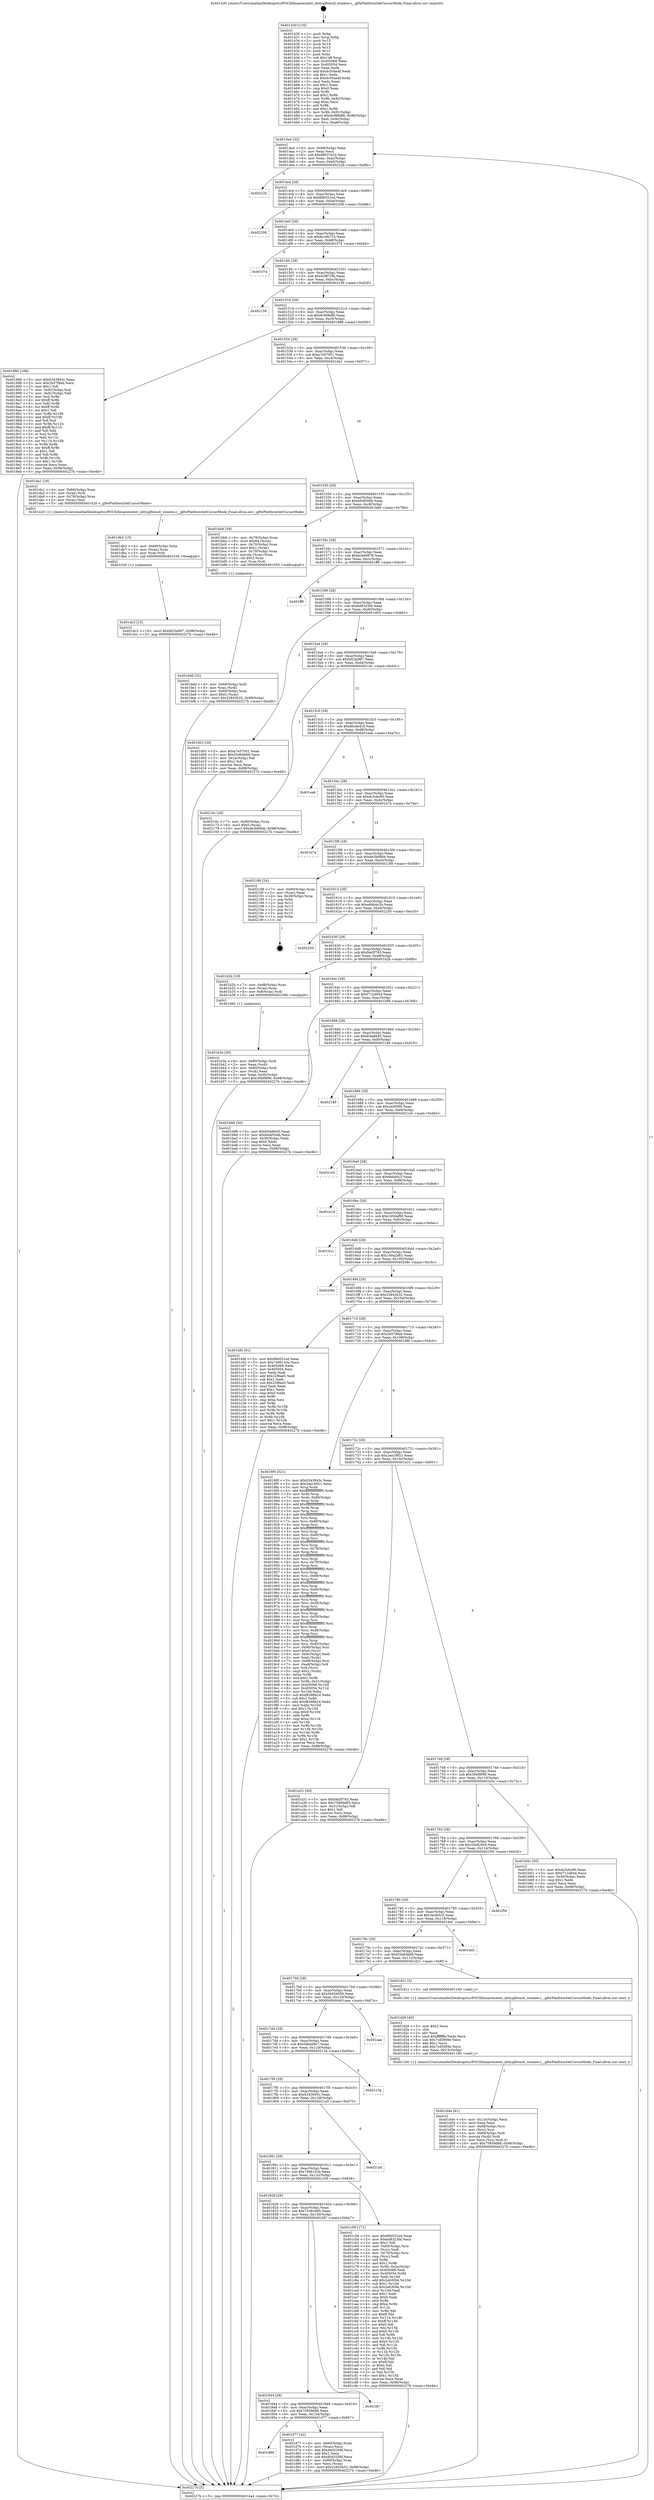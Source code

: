 digraph "0x401430" {
  label = "0x401430 (/mnt/c/Users/mathe/Desktop/tcc/POCII/binaries/extr_kittyglfwnull_window.c__glfwPlatformSetCursorMode_Final-ollvm.out::main(0))"
  labelloc = "t"
  node[shape=record]

  Entry [label="",width=0.3,height=0.3,shape=circle,fillcolor=black,style=filled]
  "0x4014a4" [label="{
     0x4014a4 [32]\l
     | [instrs]\l
     &nbsp;&nbsp;0x4014a4 \<+6\>: mov -0x98(%rbp),%eax\l
     &nbsp;&nbsp;0x4014aa \<+2\>: mov %eax,%ecx\l
     &nbsp;&nbsp;0x4014ac \<+6\>: sub $0x88037e22,%ecx\l
     &nbsp;&nbsp;0x4014b2 \<+6\>: mov %eax,-0xac(%rbp)\l
     &nbsp;&nbsp;0x4014b8 \<+6\>: mov %ecx,-0xb0(%rbp)\l
     &nbsp;&nbsp;0x4014be \<+6\>: je 000000000040222b \<main+0xdfb\>\l
  }"]
  "0x40222b" [label="{
     0x40222b\l
  }", style=dashed]
  "0x4014c4" [label="{
     0x4014c4 [28]\l
     | [instrs]\l
     &nbsp;&nbsp;0x4014c4 \<+5\>: jmp 00000000004014c9 \<main+0x99\>\l
     &nbsp;&nbsp;0x4014c9 \<+6\>: mov -0xac(%rbp),%eax\l
     &nbsp;&nbsp;0x4014cf \<+5\>: sub $0x89b551ed,%eax\l
     &nbsp;&nbsp;0x4014d4 \<+6\>: mov %eax,-0xb4(%rbp)\l
     &nbsp;&nbsp;0x4014da \<+6\>: je 0000000000402206 \<main+0xdd6\>\l
  }"]
  Exit [label="",width=0.3,height=0.3,shape=circle,fillcolor=black,style=filled,peripheries=2]
  "0x402206" [label="{
     0x402206\l
  }", style=dashed]
  "0x4014e0" [label="{
     0x4014e0 [28]\l
     | [instrs]\l
     &nbsp;&nbsp;0x4014e0 \<+5\>: jmp 00000000004014e5 \<main+0xb5\>\l
     &nbsp;&nbsp;0x4014e5 \<+6\>: mov -0xac(%rbp),%eax\l
     &nbsp;&nbsp;0x4014eb \<+5\>: sub $0x8cc9b723,%eax\l
     &nbsp;&nbsp;0x4014f0 \<+6\>: mov %eax,-0xb8(%rbp)\l
     &nbsp;&nbsp;0x4014f6 \<+6\>: je 0000000000401f74 \<main+0xb44\>\l
  }"]
  "0x401dc2" [label="{
     0x401dc2 [15]\l
     | [instrs]\l
     &nbsp;&nbsp;0x401dc2 \<+10\>: movl $0xbf23a997,-0x98(%rbp)\l
     &nbsp;&nbsp;0x401dcc \<+5\>: jmp 000000000040227b \<main+0xe4b\>\l
  }"]
  "0x401f74" [label="{
     0x401f74\l
  }", style=dashed]
  "0x4014fc" [label="{
     0x4014fc [28]\l
     | [instrs]\l
     &nbsp;&nbsp;0x4014fc \<+5\>: jmp 0000000000401501 \<main+0xd1\>\l
     &nbsp;&nbsp;0x401501 \<+6\>: mov -0xac(%rbp),%eax\l
     &nbsp;&nbsp;0x401507 \<+5\>: sub $0x92f872fb,%eax\l
     &nbsp;&nbsp;0x40150c \<+6\>: mov %eax,-0xbc(%rbp)\l
     &nbsp;&nbsp;0x401512 \<+6\>: je 0000000000402158 \<main+0xd28\>\l
  }"]
  "0x401db3" [label="{
     0x401db3 [15]\l
     | [instrs]\l
     &nbsp;&nbsp;0x401db3 \<+4\>: mov -0x68(%rbp),%rax\l
     &nbsp;&nbsp;0x401db7 \<+3\>: mov (%rax),%rax\l
     &nbsp;&nbsp;0x401dba \<+3\>: mov %rax,%rdi\l
     &nbsp;&nbsp;0x401dbd \<+5\>: call 0000000000401030 \<free@plt\>\l
     | [calls]\l
     &nbsp;&nbsp;0x401030 \{1\} (unknown)\l
  }"]
  "0x402158" [label="{
     0x402158\l
  }", style=dashed]
  "0x401518" [label="{
     0x401518 [28]\l
     | [instrs]\l
     &nbsp;&nbsp;0x401518 \<+5\>: jmp 000000000040151d \<main+0xed\>\l
     &nbsp;&nbsp;0x40151d \<+6\>: mov -0xac(%rbp),%eax\l
     &nbsp;&nbsp;0x401523 \<+5\>: sub $0x9c998df6,%eax\l
     &nbsp;&nbsp;0x401528 \<+6\>: mov %eax,-0xc0(%rbp)\l
     &nbsp;&nbsp;0x40152e \<+6\>: je 0000000000401886 \<main+0x456\>\l
  }"]
  "0x401860" [label="{
     0x401860\l
  }", style=dashed]
  "0x401886" [label="{
     0x401886 [106]\l
     | [instrs]\l
     &nbsp;&nbsp;0x401886 \<+5\>: mov $0x6343945c,%eax\l
     &nbsp;&nbsp;0x40188b \<+5\>: mov $0x2b57f8ab,%ecx\l
     &nbsp;&nbsp;0x401890 \<+2\>: mov $0x1,%dl\l
     &nbsp;&nbsp;0x401892 \<+7\>: mov -0x92(%rbp),%sil\l
     &nbsp;&nbsp;0x401899 \<+7\>: mov -0x91(%rbp),%dil\l
     &nbsp;&nbsp;0x4018a0 \<+3\>: mov %sil,%r8b\l
     &nbsp;&nbsp;0x4018a3 \<+4\>: xor $0xff,%r8b\l
     &nbsp;&nbsp;0x4018a7 \<+3\>: mov %dil,%r9b\l
     &nbsp;&nbsp;0x4018aa \<+4\>: xor $0xff,%r9b\l
     &nbsp;&nbsp;0x4018ae \<+3\>: xor $0x1,%dl\l
     &nbsp;&nbsp;0x4018b1 \<+3\>: mov %r8b,%r10b\l
     &nbsp;&nbsp;0x4018b4 \<+4\>: and $0xff,%r10b\l
     &nbsp;&nbsp;0x4018b8 \<+3\>: and %dl,%sil\l
     &nbsp;&nbsp;0x4018bb \<+3\>: mov %r9b,%r11b\l
     &nbsp;&nbsp;0x4018be \<+4\>: and $0xff,%r11b\l
     &nbsp;&nbsp;0x4018c2 \<+3\>: and %dl,%dil\l
     &nbsp;&nbsp;0x4018c5 \<+3\>: or %sil,%r10b\l
     &nbsp;&nbsp;0x4018c8 \<+3\>: or %dil,%r11b\l
     &nbsp;&nbsp;0x4018cb \<+3\>: xor %r11b,%r10b\l
     &nbsp;&nbsp;0x4018ce \<+3\>: or %r9b,%r8b\l
     &nbsp;&nbsp;0x4018d1 \<+4\>: xor $0xff,%r8b\l
     &nbsp;&nbsp;0x4018d5 \<+3\>: or $0x1,%dl\l
     &nbsp;&nbsp;0x4018d8 \<+3\>: and %dl,%r8b\l
     &nbsp;&nbsp;0x4018db \<+3\>: or %r8b,%r10b\l
     &nbsp;&nbsp;0x4018de \<+4\>: test $0x1,%r10b\l
     &nbsp;&nbsp;0x4018e2 \<+3\>: cmovne %ecx,%eax\l
     &nbsp;&nbsp;0x4018e5 \<+6\>: mov %eax,-0x98(%rbp)\l
     &nbsp;&nbsp;0x4018eb \<+5\>: jmp 000000000040227b \<main+0xe4b\>\l
  }"]
  "0x401534" [label="{
     0x401534 [28]\l
     | [instrs]\l
     &nbsp;&nbsp;0x401534 \<+5\>: jmp 0000000000401539 \<main+0x109\>\l
     &nbsp;&nbsp;0x401539 \<+6\>: mov -0xac(%rbp),%eax\l
     &nbsp;&nbsp;0x40153f \<+5\>: sub $0xa7e57051,%eax\l
     &nbsp;&nbsp;0x401544 \<+6\>: mov %eax,-0xc4(%rbp)\l
     &nbsp;&nbsp;0x40154a \<+6\>: je 0000000000401da1 \<main+0x971\>\l
  }"]
  "0x40227b" [label="{
     0x40227b [5]\l
     | [instrs]\l
     &nbsp;&nbsp;0x40227b \<+5\>: jmp 00000000004014a4 \<main+0x74\>\l
  }"]
  "0x401430" [label="{
     0x401430 [116]\l
     | [instrs]\l
     &nbsp;&nbsp;0x401430 \<+1\>: push %rbp\l
     &nbsp;&nbsp;0x401431 \<+3\>: mov %rsp,%rbp\l
     &nbsp;&nbsp;0x401434 \<+2\>: push %r15\l
     &nbsp;&nbsp;0x401436 \<+2\>: push %r14\l
     &nbsp;&nbsp;0x401438 \<+2\>: push %r13\l
     &nbsp;&nbsp;0x40143a \<+2\>: push %r12\l
     &nbsp;&nbsp;0x40143c \<+1\>: push %rbx\l
     &nbsp;&nbsp;0x40143d \<+7\>: sub $0x148,%rsp\l
     &nbsp;&nbsp;0x401444 \<+7\>: mov 0x405068,%eax\l
     &nbsp;&nbsp;0x40144b \<+7\>: mov 0x405054,%ecx\l
     &nbsp;&nbsp;0x401452 \<+2\>: mov %eax,%edx\l
     &nbsp;&nbsp;0x401454 \<+6\>: add $0x4c50ae4f,%edx\l
     &nbsp;&nbsp;0x40145a \<+3\>: sub $0x1,%edx\l
     &nbsp;&nbsp;0x40145d \<+6\>: sub $0x4c50ae4f,%edx\l
     &nbsp;&nbsp;0x401463 \<+3\>: imul %edx,%eax\l
     &nbsp;&nbsp;0x401466 \<+3\>: and $0x1,%eax\l
     &nbsp;&nbsp;0x401469 \<+3\>: cmp $0x0,%eax\l
     &nbsp;&nbsp;0x40146c \<+4\>: sete %r8b\l
     &nbsp;&nbsp;0x401470 \<+4\>: and $0x1,%r8b\l
     &nbsp;&nbsp;0x401474 \<+7\>: mov %r8b,-0x92(%rbp)\l
     &nbsp;&nbsp;0x40147b \<+3\>: cmp $0xa,%ecx\l
     &nbsp;&nbsp;0x40147e \<+4\>: setl %r8b\l
     &nbsp;&nbsp;0x401482 \<+4\>: and $0x1,%r8b\l
     &nbsp;&nbsp;0x401486 \<+7\>: mov %r8b,-0x91(%rbp)\l
     &nbsp;&nbsp;0x40148d \<+10\>: movl $0x9c998df6,-0x98(%rbp)\l
     &nbsp;&nbsp;0x401497 \<+6\>: mov %edi,-0x9c(%rbp)\l
     &nbsp;&nbsp;0x40149d \<+7\>: mov %rsi,-0xa8(%rbp)\l
  }"]
  "0x401d77" [label="{
     0x401d77 [42]\l
     | [instrs]\l
     &nbsp;&nbsp;0x401d77 \<+4\>: mov -0x60(%rbp),%rax\l
     &nbsp;&nbsp;0x401d7b \<+2\>: mov (%rax),%ecx\l
     &nbsp;&nbsp;0x401d7d \<+6\>: add $0xd0d3208f,%ecx\l
     &nbsp;&nbsp;0x401d83 \<+3\>: add $0x1,%ecx\l
     &nbsp;&nbsp;0x401d86 \<+6\>: sub $0xd0d3208f,%ecx\l
     &nbsp;&nbsp;0x401d8c \<+4\>: mov -0x60(%rbp),%rax\l
     &nbsp;&nbsp;0x401d90 \<+2\>: mov %ecx,(%rax)\l
     &nbsp;&nbsp;0x401d92 \<+10\>: movl $0x22843b32,-0x98(%rbp)\l
     &nbsp;&nbsp;0x401d9c \<+5\>: jmp 000000000040227b \<main+0xe4b\>\l
  }"]
  "0x401da1" [label="{
     0x401da1 [18]\l
     | [instrs]\l
     &nbsp;&nbsp;0x401da1 \<+4\>: mov -0x68(%rbp),%rax\l
     &nbsp;&nbsp;0x401da5 \<+3\>: mov (%rax),%rdi\l
     &nbsp;&nbsp;0x401da8 \<+4\>: mov -0x78(%rbp),%rax\l
     &nbsp;&nbsp;0x401dac \<+2\>: mov (%rax),%esi\l
     &nbsp;&nbsp;0x401dae \<+5\>: call 0000000000401420 \<_glfwPlatformSetCursorMode\>\l
     | [calls]\l
     &nbsp;&nbsp;0x401420 \{1\} (/mnt/c/Users/mathe/Desktop/tcc/POCII/binaries/extr_kittyglfwnull_window.c__glfwPlatformSetCursorMode_Final-ollvm.out::_glfwPlatformSetCursorMode)\l
  }"]
  "0x401550" [label="{
     0x401550 [28]\l
     | [instrs]\l
     &nbsp;&nbsp;0x401550 \<+5\>: jmp 0000000000401555 \<main+0x125\>\l
     &nbsp;&nbsp;0x401555 \<+6\>: mov -0xac(%rbp),%eax\l
     &nbsp;&nbsp;0x40155b \<+5\>: sub $0xb64f50db,%eax\l
     &nbsp;&nbsp;0x401560 \<+6\>: mov %eax,-0xc8(%rbp)\l
     &nbsp;&nbsp;0x401566 \<+6\>: je 0000000000401bb6 \<main+0x786\>\l
  }"]
  "0x401844" [label="{
     0x401844 [28]\l
     | [instrs]\l
     &nbsp;&nbsp;0x401844 \<+5\>: jmp 0000000000401849 \<main+0x419\>\l
     &nbsp;&nbsp;0x401849 \<+6\>: mov -0xac(%rbp),%eax\l
     &nbsp;&nbsp;0x40184f \<+5\>: sub $0x75959d88,%eax\l
     &nbsp;&nbsp;0x401854 \<+6\>: mov %eax,-0x134(%rbp)\l
     &nbsp;&nbsp;0x40185a \<+6\>: je 0000000000401d77 \<main+0x947\>\l
  }"]
  "0x401bb6" [label="{
     0x401bb6 [39]\l
     | [instrs]\l
     &nbsp;&nbsp;0x401bb6 \<+4\>: mov -0x78(%rbp),%rax\l
     &nbsp;&nbsp;0x401bba \<+6\>: movl $0x64,(%rax)\l
     &nbsp;&nbsp;0x401bc0 \<+4\>: mov -0x70(%rbp),%rax\l
     &nbsp;&nbsp;0x401bc4 \<+6\>: movl $0x1,(%rax)\l
     &nbsp;&nbsp;0x401bca \<+4\>: mov -0x70(%rbp),%rax\l
     &nbsp;&nbsp;0x401bce \<+3\>: movslq (%rax),%rax\l
     &nbsp;&nbsp;0x401bd1 \<+4\>: shl $0x2,%rax\l
     &nbsp;&nbsp;0x401bd5 \<+3\>: mov %rax,%rdi\l
     &nbsp;&nbsp;0x401bd8 \<+5\>: call 0000000000401050 \<malloc@plt\>\l
     | [calls]\l
     &nbsp;&nbsp;0x401050 \{1\} (unknown)\l
  }"]
  "0x40156c" [label="{
     0x40156c [28]\l
     | [instrs]\l
     &nbsp;&nbsp;0x40156c \<+5\>: jmp 0000000000401571 \<main+0x141\>\l
     &nbsp;&nbsp;0x401571 \<+6\>: mov -0xac(%rbp),%eax\l
     &nbsp;&nbsp;0x401577 \<+5\>: sub $0xbcb89878,%eax\l
     &nbsp;&nbsp;0x40157c \<+6\>: mov %eax,-0xcc(%rbp)\l
     &nbsp;&nbsp;0x401582 \<+6\>: je 0000000000401ff9 \<main+0xbc9\>\l
  }"]
  "0x401fd7" [label="{
     0x401fd7\l
  }", style=dashed]
  "0x401ff9" [label="{
     0x401ff9\l
  }", style=dashed]
  "0x401588" [label="{
     0x401588 [28]\l
     | [instrs]\l
     &nbsp;&nbsp;0x401588 \<+5\>: jmp 000000000040158d \<main+0x15d\>\l
     &nbsp;&nbsp;0x40158d \<+6\>: mov -0xac(%rbp),%eax\l
     &nbsp;&nbsp;0x401593 \<+5\>: sub $0xbd8323fd,%eax\l
     &nbsp;&nbsp;0x401598 \<+6\>: mov %eax,-0xd0(%rbp)\l
     &nbsp;&nbsp;0x40159e \<+6\>: je 0000000000401d03 \<main+0x8d3\>\l
  }"]
  "0x401d4e" [label="{
     0x401d4e [41]\l
     | [instrs]\l
     &nbsp;&nbsp;0x401d4e \<+6\>: mov -0x13c(%rbp),%ecx\l
     &nbsp;&nbsp;0x401d54 \<+3\>: imul %eax,%ecx\l
     &nbsp;&nbsp;0x401d57 \<+4\>: mov -0x68(%rbp),%rsi\l
     &nbsp;&nbsp;0x401d5b \<+3\>: mov (%rsi),%rsi\l
     &nbsp;&nbsp;0x401d5e \<+4\>: mov -0x60(%rbp),%rdi\l
     &nbsp;&nbsp;0x401d62 \<+3\>: movslq (%rdi),%rdi\l
     &nbsp;&nbsp;0x401d65 \<+3\>: mov %ecx,(%rsi,%rdi,4)\l
     &nbsp;&nbsp;0x401d68 \<+10\>: movl $0x75959d88,-0x98(%rbp)\l
     &nbsp;&nbsp;0x401d72 \<+5\>: jmp 000000000040227b \<main+0xe4b\>\l
  }"]
  "0x401d03" [label="{
     0x401d03 [30]\l
     | [instrs]\l
     &nbsp;&nbsp;0x401d03 \<+5\>: mov $0xa7e57051,%eax\l
     &nbsp;&nbsp;0x401d08 \<+5\>: mov $0x55d64b68,%ecx\l
     &nbsp;&nbsp;0x401d0d \<+3\>: mov -0x2a(%rbp),%dl\l
     &nbsp;&nbsp;0x401d10 \<+3\>: test $0x1,%dl\l
     &nbsp;&nbsp;0x401d13 \<+3\>: cmovne %ecx,%eax\l
     &nbsp;&nbsp;0x401d16 \<+6\>: mov %eax,-0x98(%rbp)\l
     &nbsp;&nbsp;0x401d1c \<+5\>: jmp 000000000040227b \<main+0xe4b\>\l
  }"]
  "0x4015a4" [label="{
     0x4015a4 [28]\l
     | [instrs]\l
     &nbsp;&nbsp;0x4015a4 \<+5\>: jmp 00000000004015a9 \<main+0x179\>\l
     &nbsp;&nbsp;0x4015a9 \<+6\>: mov -0xac(%rbp),%eax\l
     &nbsp;&nbsp;0x4015af \<+5\>: sub $0xbf23a997,%eax\l
     &nbsp;&nbsp;0x4015b4 \<+6\>: mov %eax,-0xd4(%rbp)\l
     &nbsp;&nbsp;0x4015ba \<+6\>: je 000000000040216c \<main+0xd3c\>\l
  }"]
  "0x401d26" [label="{
     0x401d26 [40]\l
     | [instrs]\l
     &nbsp;&nbsp;0x401d26 \<+5\>: mov $0x2,%ecx\l
     &nbsp;&nbsp;0x401d2b \<+1\>: cltd\l
     &nbsp;&nbsp;0x401d2c \<+2\>: idiv %ecx\l
     &nbsp;&nbsp;0x401d2e \<+6\>: imul $0xfffffffe,%edx,%ecx\l
     &nbsp;&nbsp;0x401d34 \<+6\>: sub $0x7cd5909e,%ecx\l
     &nbsp;&nbsp;0x401d3a \<+3\>: add $0x1,%ecx\l
     &nbsp;&nbsp;0x401d3d \<+6\>: add $0x7cd5909e,%ecx\l
     &nbsp;&nbsp;0x401d43 \<+6\>: mov %ecx,-0x13c(%rbp)\l
     &nbsp;&nbsp;0x401d49 \<+5\>: call 0000000000401160 \<next_i\>\l
     | [calls]\l
     &nbsp;&nbsp;0x401160 \{1\} (/mnt/c/Users/mathe/Desktop/tcc/POCII/binaries/extr_kittyglfwnull_window.c__glfwPlatformSetCursorMode_Final-ollvm.out::next_i)\l
  }"]
  "0x40216c" [label="{
     0x40216c [28]\l
     | [instrs]\l
     &nbsp;&nbsp;0x40216c \<+7\>: mov -0x90(%rbp),%rax\l
     &nbsp;&nbsp;0x402173 \<+6\>: movl $0x0,(%rax)\l
     &nbsp;&nbsp;0x402179 \<+10\>: movl $0xde3b89bb,-0x98(%rbp)\l
     &nbsp;&nbsp;0x402183 \<+5\>: jmp 000000000040227b \<main+0xe4b\>\l
  }"]
  "0x4015c0" [label="{
     0x4015c0 [28]\l
     | [instrs]\l
     &nbsp;&nbsp;0x4015c0 \<+5\>: jmp 00000000004015c5 \<main+0x195\>\l
     &nbsp;&nbsp;0x4015c5 \<+6\>: mov -0xac(%rbp),%eax\l
     &nbsp;&nbsp;0x4015cb \<+5\>: sub $0xd6cde4c4,%eax\l
     &nbsp;&nbsp;0x4015d0 \<+6\>: mov %eax,-0xd8(%rbp)\l
     &nbsp;&nbsp;0x4015d6 \<+6\>: je 0000000000401eab \<main+0xa7b\>\l
  }"]
  "0x401828" [label="{
     0x401828 [28]\l
     | [instrs]\l
     &nbsp;&nbsp;0x401828 \<+5\>: jmp 000000000040182d \<main+0x3fd\>\l
     &nbsp;&nbsp;0x40182d \<+6\>: mov -0xac(%rbp),%eax\l
     &nbsp;&nbsp;0x401833 \<+5\>: sub $0x75383485,%eax\l
     &nbsp;&nbsp;0x401838 \<+6\>: mov %eax,-0x130(%rbp)\l
     &nbsp;&nbsp;0x40183e \<+6\>: je 0000000000401fd7 \<main+0xba7\>\l
  }"]
  "0x401eab" [label="{
     0x401eab\l
  }", style=dashed]
  "0x4015dc" [label="{
     0x4015dc [28]\l
     | [instrs]\l
     &nbsp;&nbsp;0x4015dc \<+5\>: jmp 00000000004015e1 \<main+0x1b1\>\l
     &nbsp;&nbsp;0x4015e1 \<+6\>: mov -0xac(%rbp),%eax\l
     &nbsp;&nbsp;0x4015e7 \<+5\>: sub $0xdc3cbc90,%eax\l
     &nbsp;&nbsp;0x4015ec \<+6\>: mov %eax,-0xdc(%rbp)\l
     &nbsp;&nbsp;0x4015f2 \<+6\>: je 0000000000401b7a \<main+0x74a\>\l
  }"]
  "0x401c58" [label="{
     0x401c58 [171]\l
     | [instrs]\l
     &nbsp;&nbsp;0x401c58 \<+5\>: mov $0x89b551ed,%eax\l
     &nbsp;&nbsp;0x401c5d \<+5\>: mov $0xbd8323fd,%ecx\l
     &nbsp;&nbsp;0x401c62 \<+2\>: mov $0x1,%dl\l
     &nbsp;&nbsp;0x401c64 \<+4\>: mov -0x60(%rbp),%rsi\l
     &nbsp;&nbsp;0x401c68 \<+2\>: mov (%rsi),%edi\l
     &nbsp;&nbsp;0x401c6a \<+4\>: mov -0x70(%rbp),%rsi\l
     &nbsp;&nbsp;0x401c6e \<+2\>: cmp (%rsi),%edi\l
     &nbsp;&nbsp;0x401c70 \<+4\>: setl %r8b\l
     &nbsp;&nbsp;0x401c74 \<+4\>: and $0x1,%r8b\l
     &nbsp;&nbsp;0x401c78 \<+4\>: mov %r8b,-0x2a(%rbp)\l
     &nbsp;&nbsp;0x401c7c \<+7\>: mov 0x405068,%edi\l
     &nbsp;&nbsp;0x401c83 \<+8\>: mov 0x405054,%r9d\l
     &nbsp;&nbsp;0x401c8b \<+3\>: mov %edi,%r10d\l
     &nbsp;&nbsp;0x401c8e \<+7\>: add $0x2efc95fe,%r10d\l
     &nbsp;&nbsp;0x401c95 \<+4\>: sub $0x1,%r10d\l
     &nbsp;&nbsp;0x401c99 \<+7\>: sub $0x2efc95fe,%r10d\l
     &nbsp;&nbsp;0x401ca0 \<+4\>: imul %r10d,%edi\l
     &nbsp;&nbsp;0x401ca4 \<+3\>: and $0x1,%edi\l
     &nbsp;&nbsp;0x401ca7 \<+3\>: cmp $0x0,%edi\l
     &nbsp;&nbsp;0x401caa \<+4\>: sete %r8b\l
     &nbsp;&nbsp;0x401cae \<+4\>: cmp $0xa,%r9d\l
     &nbsp;&nbsp;0x401cb2 \<+4\>: setl %r11b\l
     &nbsp;&nbsp;0x401cb6 \<+3\>: mov %r8b,%bl\l
     &nbsp;&nbsp;0x401cb9 \<+3\>: xor $0xff,%bl\l
     &nbsp;&nbsp;0x401cbc \<+3\>: mov %r11b,%r14b\l
     &nbsp;&nbsp;0x401cbf \<+4\>: xor $0xff,%r14b\l
     &nbsp;&nbsp;0x401cc3 \<+3\>: xor $0x0,%dl\l
     &nbsp;&nbsp;0x401cc6 \<+3\>: mov %bl,%r15b\l
     &nbsp;&nbsp;0x401cc9 \<+4\>: and $0x0,%r15b\l
     &nbsp;&nbsp;0x401ccd \<+3\>: and %dl,%r8b\l
     &nbsp;&nbsp;0x401cd0 \<+3\>: mov %r14b,%r12b\l
     &nbsp;&nbsp;0x401cd3 \<+4\>: and $0x0,%r12b\l
     &nbsp;&nbsp;0x401cd7 \<+3\>: and %dl,%r11b\l
     &nbsp;&nbsp;0x401cda \<+3\>: or %r8b,%r15b\l
     &nbsp;&nbsp;0x401cdd \<+3\>: or %r11b,%r12b\l
     &nbsp;&nbsp;0x401ce0 \<+3\>: xor %r12b,%r15b\l
     &nbsp;&nbsp;0x401ce3 \<+3\>: or %r14b,%bl\l
     &nbsp;&nbsp;0x401ce6 \<+3\>: xor $0xff,%bl\l
     &nbsp;&nbsp;0x401ce9 \<+3\>: or $0x0,%dl\l
     &nbsp;&nbsp;0x401cec \<+2\>: and %dl,%bl\l
     &nbsp;&nbsp;0x401cee \<+3\>: or %bl,%r15b\l
     &nbsp;&nbsp;0x401cf1 \<+4\>: test $0x1,%r15b\l
     &nbsp;&nbsp;0x401cf5 \<+3\>: cmovne %ecx,%eax\l
     &nbsp;&nbsp;0x401cf8 \<+6\>: mov %eax,-0x98(%rbp)\l
     &nbsp;&nbsp;0x401cfe \<+5\>: jmp 000000000040227b \<main+0xe4b\>\l
  }"]
  "0x401b7a" [label="{
     0x401b7a\l
  }", style=dashed]
  "0x4015f8" [label="{
     0x4015f8 [28]\l
     | [instrs]\l
     &nbsp;&nbsp;0x4015f8 \<+5\>: jmp 00000000004015fd \<main+0x1cd\>\l
     &nbsp;&nbsp;0x4015fd \<+6\>: mov -0xac(%rbp),%eax\l
     &nbsp;&nbsp;0x401603 \<+5\>: sub $0xde3b89bb,%eax\l
     &nbsp;&nbsp;0x401608 \<+6\>: mov %eax,-0xe0(%rbp)\l
     &nbsp;&nbsp;0x40160e \<+6\>: je 0000000000402188 \<main+0xd58\>\l
  }"]
  "0x40180c" [label="{
     0x40180c [28]\l
     | [instrs]\l
     &nbsp;&nbsp;0x40180c \<+5\>: jmp 0000000000401811 \<main+0x3e1\>\l
     &nbsp;&nbsp;0x401811 \<+6\>: mov -0xac(%rbp),%eax\l
     &nbsp;&nbsp;0x401817 \<+5\>: sub $0x7496143e,%eax\l
     &nbsp;&nbsp;0x40181c \<+6\>: mov %eax,-0x12c(%rbp)\l
     &nbsp;&nbsp;0x401822 \<+6\>: je 0000000000401c58 \<main+0x828\>\l
  }"]
  "0x402188" [label="{
     0x402188 [24]\l
     | [instrs]\l
     &nbsp;&nbsp;0x402188 \<+7\>: mov -0x90(%rbp),%rax\l
     &nbsp;&nbsp;0x40218f \<+2\>: mov (%rax),%eax\l
     &nbsp;&nbsp;0x402191 \<+4\>: lea -0x28(%rbp),%rsp\l
     &nbsp;&nbsp;0x402195 \<+1\>: pop %rbx\l
     &nbsp;&nbsp;0x402196 \<+2\>: pop %r12\l
     &nbsp;&nbsp;0x402198 \<+2\>: pop %r13\l
     &nbsp;&nbsp;0x40219a \<+2\>: pop %r14\l
     &nbsp;&nbsp;0x40219c \<+2\>: pop %r15\l
     &nbsp;&nbsp;0x40219e \<+1\>: pop %rbp\l
     &nbsp;&nbsp;0x40219f \<+1\>: ret\l
  }"]
  "0x401614" [label="{
     0x401614 [28]\l
     | [instrs]\l
     &nbsp;&nbsp;0x401614 \<+5\>: jmp 0000000000401619 \<main+0x1e9\>\l
     &nbsp;&nbsp;0x401619 \<+6\>: mov -0xac(%rbp),%eax\l
     &nbsp;&nbsp;0x40161f \<+5\>: sub $0xe84b4c2b,%eax\l
     &nbsp;&nbsp;0x401624 \<+6\>: mov %eax,-0xe4(%rbp)\l
     &nbsp;&nbsp;0x40162a \<+6\>: je 0000000000402250 \<main+0xe20\>\l
  }"]
  "0x4021a0" [label="{
     0x4021a0\l
  }", style=dashed]
  "0x402250" [label="{
     0x402250\l
  }", style=dashed]
  "0x401630" [label="{
     0x401630 [28]\l
     | [instrs]\l
     &nbsp;&nbsp;0x401630 \<+5\>: jmp 0000000000401635 \<main+0x205\>\l
     &nbsp;&nbsp;0x401635 \<+6\>: mov -0xac(%rbp),%eax\l
     &nbsp;&nbsp;0x40163b \<+5\>: sub $0xf4a5f783,%eax\l
     &nbsp;&nbsp;0x401640 \<+6\>: mov %eax,-0xe8(%rbp)\l
     &nbsp;&nbsp;0x401646 \<+6\>: je 0000000000401b2b \<main+0x6fb\>\l
  }"]
  "0x4017f0" [label="{
     0x4017f0 [28]\l
     | [instrs]\l
     &nbsp;&nbsp;0x4017f0 \<+5\>: jmp 00000000004017f5 \<main+0x3c5\>\l
     &nbsp;&nbsp;0x4017f5 \<+6\>: mov -0xac(%rbp),%eax\l
     &nbsp;&nbsp;0x4017fb \<+5\>: sub $0x6343945c,%eax\l
     &nbsp;&nbsp;0x401800 \<+6\>: mov %eax,-0x128(%rbp)\l
     &nbsp;&nbsp;0x401806 \<+6\>: je 00000000004021a0 \<main+0xd70\>\l
  }"]
  "0x401b2b" [label="{
     0x401b2b [19]\l
     | [instrs]\l
     &nbsp;&nbsp;0x401b2b \<+7\>: mov -0x88(%rbp),%rax\l
     &nbsp;&nbsp;0x401b32 \<+3\>: mov (%rax),%rax\l
     &nbsp;&nbsp;0x401b35 \<+4\>: mov 0x8(%rax),%rdi\l
     &nbsp;&nbsp;0x401b39 \<+5\>: call 0000000000401060 \<atoi@plt\>\l
     | [calls]\l
     &nbsp;&nbsp;0x401060 \{1\} (unknown)\l
  }"]
  "0x40164c" [label="{
     0x40164c [28]\l
     | [instrs]\l
     &nbsp;&nbsp;0x40164c \<+5\>: jmp 0000000000401651 \<main+0x221\>\l
     &nbsp;&nbsp;0x401651 \<+6\>: mov -0xac(%rbp),%eax\l
     &nbsp;&nbsp;0x401657 \<+5\>: sub $0xf712d644,%eax\l
     &nbsp;&nbsp;0x40165c \<+6\>: mov %eax,-0xec(%rbp)\l
     &nbsp;&nbsp;0x401662 \<+6\>: je 0000000000401b98 \<main+0x768\>\l
  }"]
  "0x40213a" [label="{
     0x40213a\l
  }", style=dashed]
  "0x401b98" [label="{
     0x401b98 [30]\l
     | [instrs]\l
     &nbsp;&nbsp;0x401b98 \<+5\>: mov $0xfc9a8645,%eax\l
     &nbsp;&nbsp;0x401b9d \<+5\>: mov $0xb64f50db,%ecx\l
     &nbsp;&nbsp;0x401ba2 \<+3\>: mov -0x30(%rbp),%edx\l
     &nbsp;&nbsp;0x401ba5 \<+3\>: cmp $0x0,%edx\l
     &nbsp;&nbsp;0x401ba8 \<+3\>: cmove %ecx,%eax\l
     &nbsp;&nbsp;0x401bab \<+6\>: mov %eax,-0x98(%rbp)\l
     &nbsp;&nbsp;0x401bb1 \<+5\>: jmp 000000000040227b \<main+0xe4b\>\l
  }"]
  "0x401668" [label="{
     0x401668 [28]\l
     | [instrs]\l
     &nbsp;&nbsp;0x401668 \<+5\>: jmp 000000000040166d \<main+0x23d\>\l
     &nbsp;&nbsp;0x40166d \<+6\>: mov -0xac(%rbp),%eax\l
     &nbsp;&nbsp;0x401673 \<+5\>: sub $0xfc9a8645,%eax\l
     &nbsp;&nbsp;0x401678 \<+6\>: mov %eax,-0xf0(%rbp)\l
     &nbsp;&nbsp;0x40167e \<+6\>: je 0000000000402149 \<main+0xd19\>\l
  }"]
  "0x4017d4" [label="{
     0x4017d4 [28]\l
     | [instrs]\l
     &nbsp;&nbsp;0x4017d4 \<+5\>: jmp 00000000004017d9 \<main+0x3a9\>\l
     &nbsp;&nbsp;0x4017d9 \<+6\>: mov -0xac(%rbp),%eax\l
     &nbsp;&nbsp;0x4017df \<+5\>: sub $0x5dbdd9c7,%eax\l
     &nbsp;&nbsp;0x4017e4 \<+6\>: mov %eax,-0x124(%rbp)\l
     &nbsp;&nbsp;0x4017ea \<+6\>: je 000000000040213a \<main+0xd0a\>\l
  }"]
  "0x402149" [label="{
     0x402149\l
  }", style=dashed]
  "0x401684" [label="{
     0x401684 [28]\l
     | [instrs]\l
     &nbsp;&nbsp;0x401684 \<+5\>: jmp 0000000000401689 \<main+0x259\>\l
     &nbsp;&nbsp;0x401689 \<+6\>: mov -0xac(%rbp),%eax\l
     &nbsp;&nbsp;0x40168f \<+5\>: sub $0x2e4f399,%eax\l
     &nbsp;&nbsp;0x401694 \<+6\>: mov %eax,-0xf4(%rbp)\l
     &nbsp;&nbsp;0x40169a \<+6\>: je 00000000004021e5 \<main+0xdb5\>\l
  }"]
  "0x401aaa" [label="{
     0x401aaa\l
  }", style=dashed]
  "0x4021e5" [label="{
     0x4021e5\l
  }", style=dashed]
  "0x4016a0" [label="{
     0x4016a0 [28]\l
     | [instrs]\l
     &nbsp;&nbsp;0x4016a0 \<+5\>: jmp 00000000004016a5 \<main+0x275\>\l
     &nbsp;&nbsp;0x4016a5 \<+6\>: mov -0xac(%rbp),%eax\l
     &nbsp;&nbsp;0x4016ab \<+5\>: sub $0x9bbb0c3,%eax\l
     &nbsp;&nbsp;0x4016b0 \<+6\>: mov %eax,-0xf8(%rbp)\l
     &nbsp;&nbsp;0x4016b6 \<+6\>: je 0000000000401e18 \<main+0x9e8\>\l
  }"]
  "0x4017b8" [label="{
     0x4017b8 [28]\l
     | [instrs]\l
     &nbsp;&nbsp;0x4017b8 \<+5\>: jmp 00000000004017bd \<main+0x38d\>\l
     &nbsp;&nbsp;0x4017bd \<+6\>: mov -0xac(%rbp),%eax\l
     &nbsp;&nbsp;0x4017c3 \<+5\>: sub $0x5645d058,%eax\l
     &nbsp;&nbsp;0x4017c8 \<+6\>: mov %eax,-0x120(%rbp)\l
     &nbsp;&nbsp;0x4017ce \<+6\>: je 0000000000401aaa \<main+0x67a\>\l
  }"]
  "0x401e18" [label="{
     0x401e18\l
  }", style=dashed]
  "0x4016bc" [label="{
     0x4016bc [28]\l
     | [instrs]\l
     &nbsp;&nbsp;0x4016bc \<+5\>: jmp 00000000004016c1 \<main+0x291\>\l
     &nbsp;&nbsp;0x4016c1 \<+6\>: mov -0xac(%rbp),%eax\l
     &nbsp;&nbsp;0x4016c7 \<+5\>: sub $0x1650ef80,%eax\l
     &nbsp;&nbsp;0x4016cc \<+6\>: mov %eax,-0xfc(%rbp)\l
     &nbsp;&nbsp;0x4016d2 \<+6\>: je 0000000000401b1c \<main+0x6ec\>\l
  }"]
  "0x401d21" [label="{
     0x401d21 [5]\l
     | [instrs]\l
     &nbsp;&nbsp;0x401d21 \<+5\>: call 0000000000401160 \<next_i\>\l
     | [calls]\l
     &nbsp;&nbsp;0x401160 \{1\} (/mnt/c/Users/mathe/Desktop/tcc/POCII/binaries/extr_kittyglfwnull_window.c__glfwPlatformSetCursorMode_Final-ollvm.out::next_i)\l
  }"]
  "0x401b1c" [label="{
     0x401b1c\l
  }", style=dashed]
  "0x4016d8" [label="{
     0x4016d8 [28]\l
     | [instrs]\l
     &nbsp;&nbsp;0x4016d8 \<+5\>: jmp 00000000004016dd \<main+0x2ad\>\l
     &nbsp;&nbsp;0x4016dd \<+6\>: mov -0xac(%rbp),%eax\l
     &nbsp;&nbsp;0x4016e3 \<+5\>: sub $0x190a2d61,%eax\l
     &nbsp;&nbsp;0x4016e8 \<+6\>: mov %eax,-0x100(%rbp)\l
     &nbsp;&nbsp;0x4016ee \<+6\>: je 000000000040208c \<main+0xc5c\>\l
  }"]
  "0x40179c" [label="{
     0x40179c [28]\l
     | [instrs]\l
     &nbsp;&nbsp;0x40179c \<+5\>: jmp 00000000004017a1 \<main+0x371\>\l
     &nbsp;&nbsp;0x4017a1 \<+6\>: mov -0xac(%rbp),%eax\l
     &nbsp;&nbsp;0x4017a7 \<+5\>: sub $0x55d64b68,%eax\l
     &nbsp;&nbsp;0x4017ac \<+6\>: mov %eax,-0x11c(%rbp)\l
     &nbsp;&nbsp;0x4017b2 \<+6\>: je 0000000000401d21 \<main+0x8f1\>\l
  }"]
  "0x40208c" [label="{
     0x40208c\l
  }", style=dashed]
  "0x4016f4" [label="{
     0x4016f4 [28]\l
     | [instrs]\l
     &nbsp;&nbsp;0x4016f4 \<+5\>: jmp 00000000004016f9 \<main+0x2c9\>\l
     &nbsp;&nbsp;0x4016f9 \<+6\>: mov -0xac(%rbp),%eax\l
     &nbsp;&nbsp;0x4016ff \<+5\>: sub $0x22843b32,%eax\l
     &nbsp;&nbsp;0x401704 \<+6\>: mov %eax,-0x104(%rbp)\l
     &nbsp;&nbsp;0x40170a \<+6\>: je 0000000000401bfd \<main+0x7cd\>\l
  }"]
  "0x401dd1" [label="{
     0x401dd1\l
  }", style=dashed]
  "0x401bfd" [label="{
     0x401bfd [91]\l
     | [instrs]\l
     &nbsp;&nbsp;0x401bfd \<+5\>: mov $0x89b551ed,%eax\l
     &nbsp;&nbsp;0x401c02 \<+5\>: mov $0x7496143e,%ecx\l
     &nbsp;&nbsp;0x401c07 \<+7\>: mov 0x405068,%edx\l
     &nbsp;&nbsp;0x401c0e \<+7\>: mov 0x405054,%esi\l
     &nbsp;&nbsp;0x401c15 \<+2\>: mov %edx,%edi\l
     &nbsp;&nbsp;0x401c17 \<+6\>: add $0x22f8ee5,%edi\l
     &nbsp;&nbsp;0x401c1d \<+3\>: sub $0x1,%edi\l
     &nbsp;&nbsp;0x401c20 \<+6\>: sub $0x22f8ee5,%edi\l
     &nbsp;&nbsp;0x401c26 \<+3\>: imul %edi,%edx\l
     &nbsp;&nbsp;0x401c29 \<+3\>: and $0x1,%edx\l
     &nbsp;&nbsp;0x401c2c \<+3\>: cmp $0x0,%edx\l
     &nbsp;&nbsp;0x401c2f \<+4\>: sete %r8b\l
     &nbsp;&nbsp;0x401c33 \<+3\>: cmp $0xa,%esi\l
     &nbsp;&nbsp;0x401c36 \<+4\>: setl %r9b\l
     &nbsp;&nbsp;0x401c3a \<+3\>: mov %r8b,%r10b\l
     &nbsp;&nbsp;0x401c3d \<+3\>: and %r9b,%r10b\l
     &nbsp;&nbsp;0x401c40 \<+3\>: xor %r9b,%r8b\l
     &nbsp;&nbsp;0x401c43 \<+3\>: or %r8b,%r10b\l
     &nbsp;&nbsp;0x401c46 \<+4\>: test $0x1,%r10b\l
     &nbsp;&nbsp;0x401c4a \<+3\>: cmovne %ecx,%eax\l
     &nbsp;&nbsp;0x401c4d \<+6\>: mov %eax,-0x98(%rbp)\l
     &nbsp;&nbsp;0x401c53 \<+5\>: jmp 000000000040227b \<main+0xe4b\>\l
  }"]
  "0x401710" [label="{
     0x401710 [28]\l
     | [instrs]\l
     &nbsp;&nbsp;0x401710 \<+5\>: jmp 0000000000401715 \<main+0x2e5\>\l
     &nbsp;&nbsp;0x401715 \<+6\>: mov -0xac(%rbp),%eax\l
     &nbsp;&nbsp;0x40171b \<+5\>: sub $0x2b57f8ab,%eax\l
     &nbsp;&nbsp;0x401720 \<+6\>: mov %eax,-0x108(%rbp)\l
     &nbsp;&nbsp;0x401726 \<+6\>: je 00000000004018f0 \<main+0x4c0\>\l
  }"]
  "0x401780" [label="{
     0x401780 [28]\l
     | [instrs]\l
     &nbsp;&nbsp;0x401780 \<+5\>: jmp 0000000000401785 \<main+0x355\>\l
     &nbsp;&nbsp;0x401785 \<+6\>: mov -0xac(%rbp),%eax\l
     &nbsp;&nbsp;0x40178b \<+5\>: sub $0x3acfe5c5,%eax\l
     &nbsp;&nbsp;0x401790 \<+6\>: mov %eax,-0x118(%rbp)\l
     &nbsp;&nbsp;0x401796 \<+6\>: je 0000000000401dd1 \<main+0x9a1\>\l
  }"]
  "0x4018f0" [label="{
     0x4018f0 [321]\l
     | [instrs]\l
     &nbsp;&nbsp;0x4018f0 \<+5\>: mov $0x6343945c,%eax\l
     &nbsp;&nbsp;0x4018f5 \<+5\>: mov $0x2ea18921,%ecx\l
     &nbsp;&nbsp;0x4018fa \<+3\>: mov %rsp,%rdx\l
     &nbsp;&nbsp;0x4018fd \<+4\>: add $0xfffffffffffffff0,%rdx\l
     &nbsp;&nbsp;0x401901 \<+3\>: mov %rdx,%rsp\l
     &nbsp;&nbsp;0x401904 \<+7\>: mov %rdx,-0x90(%rbp)\l
     &nbsp;&nbsp;0x40190b \<+3\>: mov %rsp,%rdx\l
     &nbsp;&nbsp;0x40190e \<+4\>: add $0xfffffffffffffff0,%rdx\l
     &nbsp;&nbsp;0x401912 \<+3\>: mov %rdx,%rsp\l
     &nbsp;&nbsp;0x401915 \<+3\>: mov %rsp,%rsi\l
     &nbsp;&nbsp;0x401918 \<+4\>: add $0xfffffffffffffff0,%rsi\l
     &nbsp;&nbsp;0x40191c \<+3\>: mov %rsi,%rsp\l
     &nbsp;&nbsp;0x40191f \<+7\>: mov %rsi,-0x88(%rbp)\l
     &nbsp;&nbsp;0x401926 \<+3\>: mov %rsp,%rsi\l
     &nbsp;&nbsp;0x401929 \<+4\>: add $0xfffffffffffffff0,%rsi\l
     &nbsp;&nbsp;0x40192d \<+3\>: mov %rsi,%rsp\l
     &nbsp;&nbsp;0x401930 \<+4\>: mov %rsi,-0x80(%rbp)\l
     &nbsp;&nbsp;0x401934 \<+3\>: mov %rsp,%rsi\l
     &nbsp;&nbsp;0x401937 \<+4\>: add $0xfffffffffffffff0,%rsi\l
     &nbsp;&nbsp;0x40193b \<+3\>: mov %rsi,%rsp\l
     &nbsp;&nbsp;0x40193e \<+4\>: mov %rsi,-0x78(%rbp)\l
     &nbsp;&nbsp;0x401942 \<+3\>: mov %rsp,%rsi\l
     &nbsp;&nbsp;0x401945 \<+4\>: add $0xfffffffffffffff0,%rsi\l
     &nbsp;&nbsp;0x401949 \<+3\>: mov %rsi,%rsp\l
     &nbsp;&nbsp;0x40194c \<+4\>: mov %rsi,-0x70(%rbp)\l
     &nbsp;&nbsp;0x401950 \<+3\>: mov %rsp,%rsi\l
     &nbsp;&nbsp;0x401953 \<+4\>: add $0xfffffffffffffff0,%rsi\l
     &nbsp;&nbsp;0x401957 \<+3\>: mov %rsi,%rsp\l
     &nbsp;&nbsp;0x40195a \<+4\>: mov %rsi,-0x68(%rbp)\l
     &nbsp;&nbsp;0x40195e \<+3\>: mov %rsp,%rsi\l
     &nbsp;&nbsp;0x401961 \<+4\>: add $0xfffffffffffffff0,%rsi\l
     &nbsp;&nbsp;0x401965 \<+3\>: mov %rsi,%rsp\l
     &nbsp;&nbsp;0x401968 \<+4\>: mov %rsi,-0x60(%rbp)\l
     &nbsp;&nbsp;0x40196c \<+3\>: mov %rsp,%rsi\l
     &nbsp;&nbsp;0x40196f \<+4\>: add $0xfffffffffffffff0,%rsi\l
     &nbsp;&nbsp;0x401973 \<+3\>: mov %rsi,%rsp\l
     &nbsp;&nbsp;0x401976 \<+4\>: mov %rsi,-0x58(%rbp)\l
     &nbsp;&nbsp;0x40197a \<+3\>: mov %rsp,%rsi\l
     &nbsp;&nbsp;0x40197d \<+4\>: add $0xfffffffffffffff0,%rsi\l
     &nbsp;&nbsp;0x401981 \<+3\>: mov %rsi,%rsp\l
     &nbsp;&nbsp;0x401984 \<+4\>: mov %rsi,-0x50(%rbp)\l
     &nbsp;&nbsp;0x401988 \<+3\>: mov %rsp,%rsi\l
     &nbsp;&nbsp;0x40198b \<+4\>: add $0xfffffffffffffff0,%rsi\l
     &nbsp;&nbsp;0x40198f \<+3\>: mov %rsi,%rsp\l
     &nbsp;&nbsp;0x401992 \<+4\>: mov %rsi,-0x48(%rbp)\l
     &nbsp;&nbsp;0x401996 \<+3\>: mov %rsp,%rsi\l
     &nbsp;&nbsp;0x401999 \<+4\>: add $0xfffffffffffffff0,%rsi\l
     &nbsp;&nbsp;0x40199d \<+3\>: mov %rsi,%rsp\l
     &nbsp;&nbsp;0x4019a0 \<+4\>: mov %rsi,-0x40(%rbp)\l
     &nbsp;&nbsp;0x4019a4 \<+7\>: mov -0x90(%rbp),%rsi\l
     &nbsp;&nbsp;0x4019ab \<+6\>: movl $0x0,(%rsi)\l
     &nbsp;&nbsp;0x4019b1 \<+6\>: mov -0x9c(%rbp),%edi\l
     &nbsp;&nbsp;0x4019b7 \<+2\>: mov %edi,(%rdx)\l
     &nbsp;&nbsp;0x4019b9 \<+7\>: mov -0x88(%rbp),%rsi\l
     &nbsp;&nbsp;0x4019c0 \<+7\>: mov -0xa8(%rbp),%r8\l
     &nbsp;&nbsp;0x4019c7 \<+3\>: mov %r8,(%rsi)\l
     &nbsp;&nbsp;0x4019ca \<+3\>: cmpl $0x2,(%rdx)\l
     &nbsp;&nbsp;0x4019cd \<+4\>: setne %r9b\l
     &nbsp;&nbsp;0x4019d1 \<+4\>: and $0x1,%r9b\l
     &nbsp;&nbsp;0x4019d5 \<+4\>: mov %r9b,-0x31(%rbp)\l
     &nbsp;&nbsp;0x4019d9 \<+8\>: mov 0x405068,%r10d\l
     &nbsp;&nbsp;0x4019e1 \<+8\>: mov 0x405054,%r11d\l
     &nbsp;&nbsp;0x4019e9 \<+3\>: mov %r10d,%ebx\l
     &nbsp;&nbsp;0x4019ec \<+6\>: sub $0xf8398b24,%ebx\l
     &nbsp;&nbsp;0x4019f2 \<+3\>: sub $0x1,%ebx\l
     &nbsp;&nbsp;0x4019f5 \<+6\>: add $0xf8398b24,%ebx\l
     &nbsp;&nbsp;0x4019fb \<+4\>: imul %ebx,%r10d\l
     &nbsp;&nbsp;0x4019ff \<+4\>: and $0x1,%r10d\l
     &nbsp;&nbsp;0x401a03 \<+4\>: cmp $0x0,%r10d\l
     &nbsp;&nbsp;0x401a07 \<+4\>: sete %r9b\l
     &nbsp;&nbsp;0x401a0b \<+4\>: cmp $0xa,%r11d\l
     &nbsp;&nbsp;0x401a0f \<+4\>: setl %r14b\l
     &nbsp;&nbsp;0x401a13 \<+3\>: mov %r9b,%r15b\l
     &nbsp;&nbsp;0x401a16 \<+3\>: and %r14b,%r15b\l
     &nbsp;&nbsp;0x401a19 \<+3\>: xor %r14b,%r9b\l
     &nbsp;&nbsp;0x401a1c \<+3\>: or %r9b,%r15b\l
     &nbsp;&nbsp;0x401a1f \<+4\>: test $0x1,%r15b\l
     &nbsp;&nbsp;0x401a23 \<+3\>: cmovne %ecx,%eax\l
     &nbsp;&nbsp;0x401a26 \<+6\>: mov %eax,-0x98(%rbp)\l
     &nbsp;&nbsp;0x401a2c \<+5\>: jmp 000000000040227b \<main+0xe4b\>\l
  }"]
  "0x40172c" [label="{
     0x40172c [28]\l
     | [instrs]\l
     &nbsp;&nbsp;0x40172c \<+5\>: jmp 0000000000401731 \<main+0x301\>\l
     &nbsp;&nbsp;0x401731 \<+6\>: mov -0xac(%rbp),%eax\l
     &nbsp;&nbsp;0x401737 \<+5\>: sub $0x2ea18921,%eax\l
     &nbsp;&nbsp;0x40173c \<+6\>: mov %eax,-0x10c(%rbp)\l
     &nbsp;&nbsp;0x401742 \<+6\>: je 0000000000401a31 \<main+0x601\>\l
  }"]
  "0x401f56" [label="{
     0x401f56\l
  }", style=dashed]
  "0x401bdd" [label="{
     0x401bdd [32]\l
     | [instrs]\l
     &nbsp;&nbsp;0x401bdd \<+4\>: mov -0x68(%rbp),%rdi\l
     &nbsp;&nbsp;0x401be1 \<+3\>: mov %rax,(%rdi)\l
     &nbsp;&nbsp;0x401be4 \<+4\>: mov -0x60(%rbp),%rax\l
     &nbsp;&nbsp;0x401be8 \<+6\>: movl $0x0,(%rax)\l
     &nbsp;&nbsp;0x401bee \<+10\>: movl $0x22843b32,-0x98(%rbp)\l
     &nbsp;&nbsp;0x401bf8 \<+5\>: jmp 000000000040227b \<main+0xe4b\>\l
  }"]
  "0x401a31" [label="{
     0x401a31 [30]\l
     | [instrs]\l
     &nbsp;&nbsp;0x401a31 \<+5\>: mov $0xf4a5f783,%eax\l
     &nbsp;&nbsp;0x401a36 \<+5\>: mov $0x75d0dd65,%ecx\l
     &nbsp;&nbsp;0x401a3b \<+3\>: mov -0x31(%rbp),%dl\l
     &nbsp;&nbsp;0x401a3e \<+3\>: test $0x1,%dl\l
     &nbsp;&nbsp;0x401a41 \<+3\>: cmovne %ecx,%eax\l
     &nbsp;&nbsp;0x401a44 \<+6\>: mov %eax,-0x98(%rbp)\l
     &nbsp;&nbsp;0x401a4a \<+5\>: jmp 000000000040227b \<main+0xe4b\>\l
  }"]
  "0x401748" [label="{
     0x401748 [28]\l
     | [instrs]\l
     &nbsp;&nbsp;0x401748 \<+5\>: jmp 000000000040174d \<main+0x31d\>\l
     &nbsp;&nbsp;0x40174d \<+6\>: mov -0xac(%rbp),%eax\l
     &nbsp;&nbsp;0x401753 \<+5\>: sub $0x30bf9f98,%eax\l
     &nbsp;&nbsp;0x401758 \<+6\>: mov %eax,-0x110(%rbp)\l
     &nbsp;&nbsp;0x40175e \<+6\>: je 0000000000401b5c \<main+0x72c\>\l
  }"]
  "0x401b3e" [label="{
     0x401b3e [30]\l
     | [instrs]\l
     &nbsp;&nbsp;0x401b3e \<+4\>: mov -0x80(%rbp),%rdi\l
     &nbsp;&nbsp;0x401b42 \<+2\>: mov %eax,(%rdi)\l
     &nbsp;&nbsp;0x401b44 \<+4\>: mov -0x80(%rbp),%rdi\l
     &nbsp;&nbsp;0x401b48 \<+2\>: mov (%rdi),%eax\l
     &nbsp;&nbsp;0x401b4a \<+3\>: mov %eax,-0x30(%rbp)\l
     &nbsp;&nbsp;0x401b4d \<+10\>: movl $0x30bf9f98,-0x98(%rbp)\l
     &nbsp;&nbsp;0x401b57 \<+5\>: jmp 000000000040227b \<main+0xe4b\>\l
  }"]
  "0x401764" [label="{
     0x401764 [28]\l
     | [instrs]\l
     &nbsp;&nbsp;0x401764 \<+5\>: jmp 0000000000401769 \<main+0x339\>\l
     &nbsp;&nbsp;0x401769 \<+6\>: mov -0xac(%rbp),%eax\l
     &nbsp;&nbsp;0x40176f \<+5\>: sub $0x35e828c9,%eax\l
     &nbsp;&nbsp;0x401774 \<+6\>: mov %eax,-0x114(%rbp)\l
     &nbsp;&nbsp;0x40177a \<+6\>: je 0000000000401f56 \<main+0xb26\>\l
  }"]
  "0x401b5c" [label="{
     0x401b5c [30]\l
     | [instrs]\l
     &nbsp;&nbsp;0x401b5c \<+5\>: mov $0xdc3cbc90,%eax\l
     &nbsp;&nbsp;0x401b61 \<+5\>: mov $0xf712d644,%ecx\l
     &nbsp;&nbsp;0x401b66 \<+3\>: mov -0x30(%rbp),%edx\l
     &nbsp;&nbsp;0x401b69 \<+3\>: cmp $0x1,%edx\l
     &nbsp;&nbsp;0x401b6c \<+3\>: cmovl %ecx,%eax\l
     &nbsp;&nbsp;0x401b6f \<+6\>: mov %eax,-0x98(%rbp)\l
     &nbsp;&nbsp;0x401b75 \<+5\>: jmp 000000000040227b \<main+0xe4b\>\l
  }"]
  Entry -> "0x401430" [label=" 1"]
  "0x4014a4" -> "0x40222b" [label=" 0"]
  "0x4014a4" -> "0x4014c4" [label=" 18"]
  "0x402188" -> Exit [label=" 1"]
  "0x4014c4" -> "0x402206" [label=" 0"]
  "0x4014c4" -> "0x4014e0" [label=" 18"]
  "0x40216c" -> "0x40227b" [label=" 1"]
  "0x4014e0" -> "0x401f74" [label=" 0"]
  "0x4014e0" -> "0x4014fc" [label=" 18"]
  "0x401dc2" -> "0x40227b" [label=" 1"]
  "0x4014fc" -> "0x402158" [label=" 0"]
  "0x4014fc" -> "0x401518" [label=" 18"]
  "0x401db3" -> "0x401dc2" [label=" 1"]
  "0x401518" -> "0x401886" [label=" 1"]
  "0x401518" -> "0x401534" [label=" 17"]
  "0x401886" -> "0x40227b" [label=" 1"]
  "0x401430" -> "0x4014a4" [label=" 1"]
  "0x40227b" -> "0x4014a4" [label=" 17"]
  "0x401da1" -> "0x401db3" [label=" 1"]
  "0x401534" -> "0x401da1" [label=" 1"]
  "0x401534" -> "0x401550" [label=" 16"]
  "0x401d77" -> "0x40227b" [label=" 1"]
  "0x401550" -> "0x401bb6" [label=" 1"]
  "0x401550" -> "0x40156c" [label=" 15"]
  "0x401844" -> "0x401d77" [label=" 1"]
  "0x40156c" -> "0x401ff9" [label=" 0"]
  "0x40156c" -> "0x401588" [label=" 15"]
  "0x401844" -> "0x401860" [label=" 0"]
  "0x401588" -> "0x401d03" [label=" 2"]
  "0x401588" -> "0x4015a4" [label=" 13"]
  "0x401828" -> "0x401fd7" [label=" 0"]
  "0x4015a4" -> "0x40216c" [label=" 1"]
  "0x4015a4" -> "0x4015c0" [label=" 12"]
  "0x401828" -> "0x401844" [label=" 1"]
  "0x4015c0" -> "0x401eab" [label=" 0"]
  "0x4015c0" -> "0x4015dc" [label=" 12"]
  "0x401d4e" -> "0x40227b" [label=" 1"]
  "0x4015dc" -> "0x401b7a" [label=" 0"]
  "0x4015dc" -> "0x4015f8" [label=" 12"]
  "0x401d26" -> "0x401d4e" [label=" 1"]
  "0x4015f8" -> "0x402188" [label=" 1"]
  "0x4015f8" -> "0x401614" [label=" 11"]
  "0x401d03" -> "0x40227b" [label=" 2"]
  "0x401614" -> "0x402250" [label=" 0"]
  "0x401614" -> "0x401630" [label=" 11"]
  "0x401c58" -> "0x40227b" [label=" 2"]
  "0x401630" -> "0x401b2b" [label=" 1"]
  "0x401630" -> "0x40164c" [label=" 10"]
  "0x40180c" -> "0x401c58" [label=" 2"]
  "0x40164c" -> "0x401b98" [label=" 1"]
  "0x40164c" -> "0x401668" [label=" 9"]
  "0x401d21" -> "0x401d26" [label=" 1"]
  "0x401668" -> "0x402149" [label=" 0"]
  "0x401668" -> "0x401684" [label=" 9"]
  "0x4017f0" -> "0x4021a0" [label=" 0"]
  "0x401684" -> "0x4021e5" [label=" 0"]
  "0x401684" -> "0x4016a0" [label=" 9"]
  "0x40180c" -> "0x401828" [label=" 1"]
  "0x4016a0" -> "0x401e18" [label=" 0"]
  "0x4016a0" -> "0x4016bc" [label=" 9"]
  "0x4017d4" -> "0x40213a" [label=" 0"]
  "0x4016bc" -> "0x401b1c" [label=" 0"]
  "0x4016bc" -> "0x4016d8" [label=" 9"]
  "0x4017f0" -> "0x40180c" [label=" 3"]
  "0x4016d8" -> "0x40208c" [label=" 0"]
  "0x4016d8" -> "0x4016f4" [label=" 9"]
  "0x4017b8" -> "0x401aaa" [label=" 0"]
  "0x4016f4" -> "0x401bfd" [label=" 2"]
  "0x4016f4" -> "0x401710" [label=" 7"]
  "0x4017d4" -> "0x4017f0" [label=" 3"]
  "0x401710" -> "0x4018f0" [label=" 1"]
  "0x401710" -> "0x40172c" [label=" 6"]
  "0x40179c" -> "0x401d21" [label=" 1"]
  "0x4018f0" -> "0x40227b" [label=" 1"]
  "0x4017b8" -> "0x4017d4" [label=" 3"]
  "0x40172c" -> "0x401a31" [label=" 1"]
  "0x40172c" -> "0x401748" [label=" 5"]
  "0x401a31" -> "0x40227b" [label=" 1"]
  "0x401b2b" -> "0x401b3e" [label=" 1"]
  "0x401b3e" -> "0x40227b" [label=" 1"]
  "0x401780" -> "0x401dd1" [label=" 0"]
  "0x401748" -> "0x401b5c" [label=" 1"]
  "0x401748" -> "0x401764" [label=" 4"]
  "0x401b5c" -> "0x40227b" [label=" 1"]
  "0x401b98" -> "0x40227b" [label=" 1"]
  "0x401bb6" -> "0x401bdd" [label=" 1"]
  "0x401bdd" -> "0x40227b" [label=" 1"]
  "0x401bfd" -> "0x40227b" [label=" 2"]
  "0x401780" -> "0x40179c" [label=" 4"]
  "0x401764" -> "0x401f56" [label=" 0"]
  "0x401764" -> "0x401780" [label=" 4"]
  "0x40179c" -> "0x4017b8" [label=" 3"]
}
